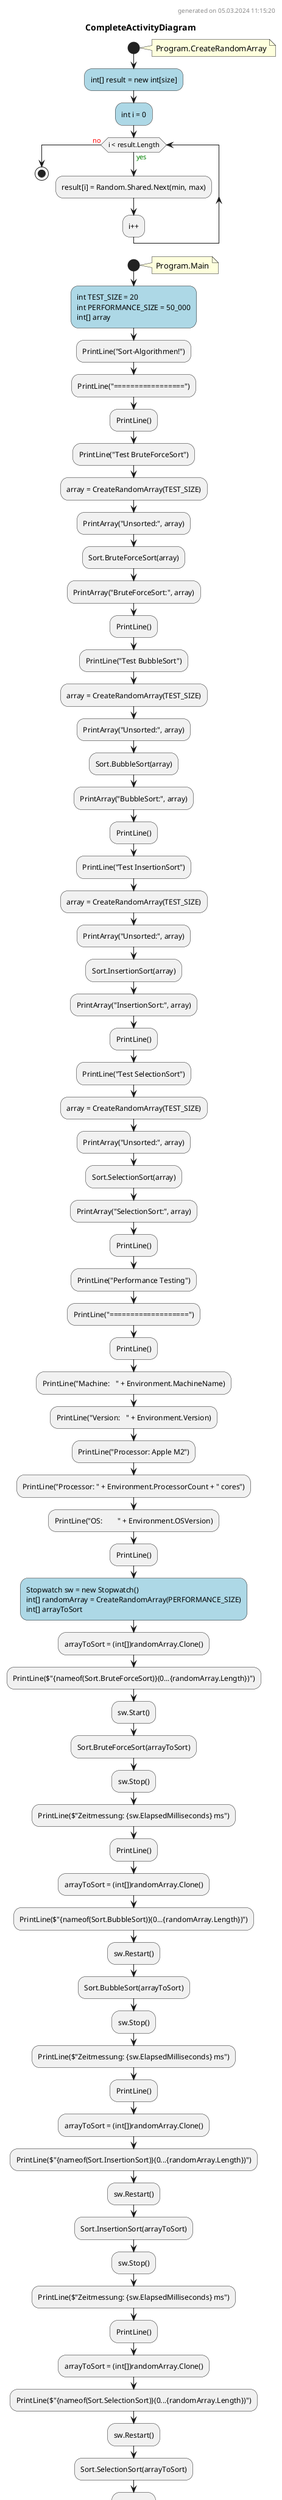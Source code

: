 @startuml CompleteActivityDiagram
header
generated on 05.03.2024 11:15:20
end header
title CompleteActivityDiagram
start
note right:  Program.CreateRandomArray
#LightBlue:int[] result = new int[size];
#LightBlue:int i = 0;
while (i < result.Length) is (<color:green>yes)
    :result[i] = Random.Shared.Next(min, max);
:i++;
endwhile (<color:red>no)
footer
generated with the DiagramCreator by Prof.Gehrer
end footer
stop
start
note right:  Program.Main
#LightBlue:int TEST_SIZE = 20
int PERFORMANCE_SIZE = 50_000
int[] array;
:PrintLine("Sort-Algorithmen!");
:PrintLine("=================");
:PrintLine();
:PrintLine("Test BruteForceSort");
:array = CreateRandomArray(TEST_SIZE);
:PrintArray("Unsorted:", array);
:Sort.BruteForceSort(array);
:PrintArray("BruteForceSort:", array);
:PrintLine();
:PrintLine("Test BubbleSort");
:array = CreateRandomArray(TEST_SIZE);
:PrintArray("Unsorted:", array);
:Sort.BubbleSort(array);
:PrintArray("BubbleSort:", array);
:PrintLine();
:PrintLine("Test InsertionSort");
:array = CreateRandomArray(TEST_SIZE);
:PrintArray("Unsorted:", array);
:Sort.InsertionSort(array);
:PrintArray("InsertionSort:", array);
:PrintLine();
:PrintLine("Test SelectionSort");
:array = CreateRandomArray(TEST_SIZE);
:PrintArray("Unsorted:", array);
:Sort.SelectionSort(array);
:PrintArray("SelectionSort:", array);
:PrintLine();
:PrintLine("Performance Testing");
:PrintLine("===================");
:PrintLine();
:PrintLine("Machine:   " + Environment.MachineName);
:PrintLine("Version:   " + Environment.Version);
:PrintLine("Processor: Apple M2");
:PrintLine("Processor: " + Environment.ProcessorCount + " cores");
:PrintLine("OS:        " + Environment.OSVersion);
:PrintLine();
#LightBlue:Stopwatch sw = new Stopwatch()
int[] randomArray = CreateRandomArray(PERFORMANCE_SIZE)
int[] arrayToSort;
:arrayToSort = (int[])randomArray.Clone();
:PrintLine($"{nameof(Sort.BruteForceSort)}(0...{randomArray.Length})");
:sw.Start();
:Sort.BruteForceSort(arrayToSort);
:sw.Stop();
:PrintLine($"Zeitmessung: {sw.ElapsedMilliseconds} ms");
:PrintLine();
:arrayToSort = (int[])randomArray.Clone();
:PrintLine($"{nameof(Sort.BubbleSort)}(0...{randomArray.Length})");
:sw.Restart();
:Sort.BubbleSort(arrayToSort);
:sw.Stop();
:PrintLine($"Zeitmessung: {sw.ElapsedMilliseconds} ms");
:PrintLine();
:arrayToSort = (int[])randomArray.Clone();
:PrintLine($"{nameof(Sort.InsertionSort)}(0...{randomArray.Length})");
:sw.Restart();
:Sort.InsertionSort(arrayToSort);
:sw.Stop();
:PrintLine($"Zeitmessung: {sw.ElapsedMilliseconds} ms");
:PrintLine();
:arrayToSort = (int[])randomArray.Clone();
:PrintLine($"{nameof(Sort.SelectionSort)}(0...{randomArray.Length})");
:sw.Restart();
:Sort.SelectionSort(arrayToSort);
:sw.Stop();
:PrintLine($"Zeitmessung: {sw.ElapsedMilliseconds} ms");
:PrintLine();
:arrayToSort = (int[])randomArray.Clone();
:PrintLine($"Array.Sort(0...{randomArray.Length})");
:sw.Restart();
:Array.Sort(arrayToSort);
:sw.Stop();
:PrintLine($"Zeitmessung: {sw.ElapsedMilliseconds} ms");
:PrintLine();
:PrintLine("Exit with ENTER...");
:ReadLine();
footer
generated with the DiagramCreator by Prof.Gehrer
end footer
stop
start
note right:  Sort.SelectionSort
#LightBlue:int i = 0;
while (i < array.Length - 1) is (<color:green>yes)
    #LightBlue:int minIdx = i;
    #LightBlue:int j = i + 1;
    while (j < array.Length) is (<color:green>yes)
        if (array[j] < array[minIdx]) then (<color:green>yes)
            :minIdx = j;
        endif
    :j++;
    endwhile (<color:red>no)
    if (minIdx != i) then (<color:green>yes)
        :Swap(ref array[i], ref array[minIdx]);
    endif
:i++;
endwhile (<color:red>no)
footer
generated with the DiagramCreator by Prof.Gehrer
end footer
stop
start
note right:  Program.PrintArray
#LightBlue:int i = 0;
while (i < array.Length) is (<color:green>yes)
    if (i > 0) then (<color:green>yes)
        :Print(" ");
    endif
    :Print(array[i]);
:i++;
endwhile (<color:red>no)
:PrintLine();
footer
generated with the DiagramCreator by Prof.Gehrer
end footer
stop
start
note right:  Sort.BubbleSort
#LightBlue:bool exchange
int length = array.Length;
repeat
    :exchange = false;
    #LightBlue:int i = 0;
    while (i < length - 1) is (<color:green>yes)
        if (array[i] > array[i + 1]) then (<color:green>yes)
            :Swap(ref array[i], ref array[i + 1]);
            :exchange = true;
        endif
    :i++;
    endwhile (<color:red>no)
    :length--;
repeat while (exchange) is (<color:green>yes)
footer
generated with the DiagramCreator by Prof.Gehrer
end footer
stop
start
note right:  Sort.InsertionSort
#LightBlue:int i = 1;
while (i < array.Length) is (<color:green>yes)
    #LightBlue:int j = i;
    #LightBlue:int current = array[i];
    while (j > 0 && array[j - 1] > current) is (<color:green>yes)
        :array[j] = array[j - 1];
        :j--;
    endwhile (<color:red>no)
    :array[j] = current;
:i++;
endwhile (<color:red>no)
footer
generated with the DiagramCreator by Prof.Gehrer
end footer
stop
start
note right:  Sort.Swap
#LightBlue:int tmp = v1;
:v1 = v2;
:v2 = tmp;
footer
generated with the DiagramCreator by Prof.Gehrer
end footer
stop
start
note right:  Sort.BruteForceSort
#LightBlue:int i = 0;
while (i < array.Length) is (<color:green>yes)
    #LightBlue:int j = 0;
    while (j < array.Length - 1) is (<color:green>yes)
        if (array[j] > array[j + 1]) then (<color:green>yes)
            :Swap(ref array[j], ref array[j + 1]);
        endif
    :j++;
    endwhile (<color:red>no)
:i++;
endwhile (<color:red>no)
footer
generated with the DiagramCreator by Prof.Gehrer
end footer
stop
footer
generated with the DiagramCreator by Prof.Gehrer
end footer
@enduml
